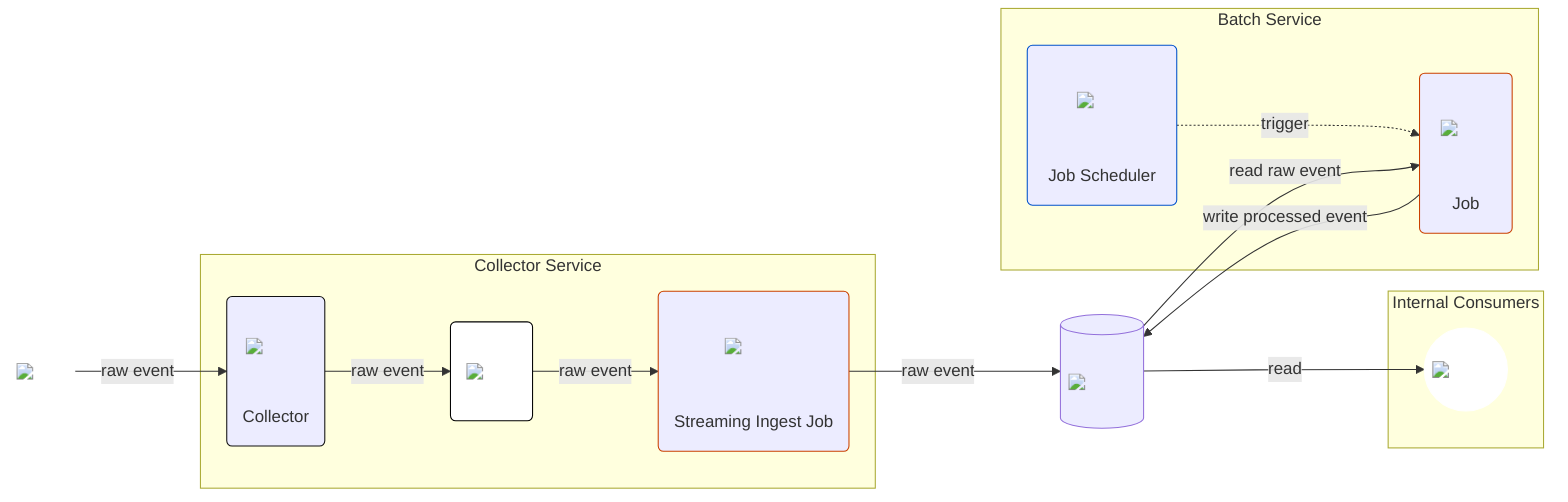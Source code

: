 %% docs/resources/diagrams/clickstream-diagram.png

graph LR
%% Components
    client((
        <div style="width:48px;height:auto;">
            <img src="https://raw.githubusercontent.com/gist/csgn/bf32c290e6a395de55268f75f0e5af2f/raw/f4477914c6a4027c1ee4a047cf80a56829931b1b/user.svg"/>
        </div>
    ))

    collector(
        <div style="width:48px;height:auto;margin:0 3px;">
            <img src="https://raw.githubusercontent.com/gist/csgn/bf32c290e6a395de55268f75f0e5af2f/raw/7e32bac6bfbbc40b314eff31adab396f3854b1c1/golang.svg"/>
        </div>
        Collector
    )

    collector_broker(
        <div style="width:48px;height:auto">
            <img src="https://raw.githubusercontent.com/gist/csgn/bf32c290e6a395de55268f75f0e5af2f/raw/7e32bac6bfbbc40b314eff31adab396f3854b1c1/apache-kafka.svg"/>
        </div>
    )

    collector_ingest(
        <div style="width:48px;height:auto;margin:5px 48px;">
            <img src="https://raw.githubusercontent.com/gist/csgn/bf32c290e6a395de55268f75f0e5af2f/raw/7e32bac6bfbbc40b314eff31adab396f3854b1c1/apache-spark.svg"/>
        </div>
        Streaming Ingest Job
    )

    hdfs[(
        <div style="width:64px;height:auto;">
            <img src="https://raw.githubusercontent.com/gist/csgn/bf32c290e6a395de55268f75f0e5af2f/raw/7e32bac6bfbbc40b314eff31adab396f3854b1c1/apache-hadoop.svg"/>
        </div>  
    )]

    batch_job(
        <div style="width:48px;height:auto;margin:5px 5px;">
            <img src="https://raw.githubusercontent.com/gist/csgn/bf32c290e6a395de55268f75f0e5af2f/raw/7e32bac6bfbbc40b314eff31adab396f3854b1c1/apache-spark.svg"/>
        </div>
        Job
    )

    batch_airflow_scheduler(
        <div style="width:48px;height:auto;margin:5px 32px;">
            <img src="https://raw.githubusercontent.com/gist/csgn/bf32c290e6a395de55268f75f0e5af2f/raw/7e32bac6bfbbc40b314eff31adab396f3854b1c1/apache-airflow.svg"/>
        </div>
        Job Scheduler
    )

    internal_consumers((
        <div style="width:64px;height:auto;">
            <img src="https://raw.githubusercontent.com/gist/csgn/bf32c290e6a395de55268f75f0e5af2f/raw/88157206502ff6c077a9946767a28f35a6e12e08/users.svg"/>
        </div>
    ))

    %% Styles
        style client                    stroke:#ffffff,fill:#ffffff
        style collector                 stroke:#111111
        style collector_broker          stroke:#000000,fill:#ffffff
        style collector_ingest          stroke:#ca4000
        style batch_job                 stroke:#ca4000
        style batch_airflow_scheduler   stroke:#0052cc
        style internal_consumers        stroke:#ffffff,fill:#ffffff
    %% %
%% %

%% Subgraphs
    subgraph Collector Service
        collector
        collector_broker
        collector_ingest
    end

    subgraph Batch Service
        batch_job
        batch_airflow_scheduler
    end

    subgraph Internal Consumers
        internal_consumers
    end

    %% Styles
    %% %
%% %

%% Relations
    client    --raw event--> collector
    collector --raw event--> collector_broker --raw event--> collector_ingest --raw event--> hdfs

    batch_airflow_scheduler -.trigger.->               batch_job        
    hdfs                    --read raw event-->        batch_job
    batch_job               --write processed event--> hdfs

    hdfs --read--> internal_consumers
%% %